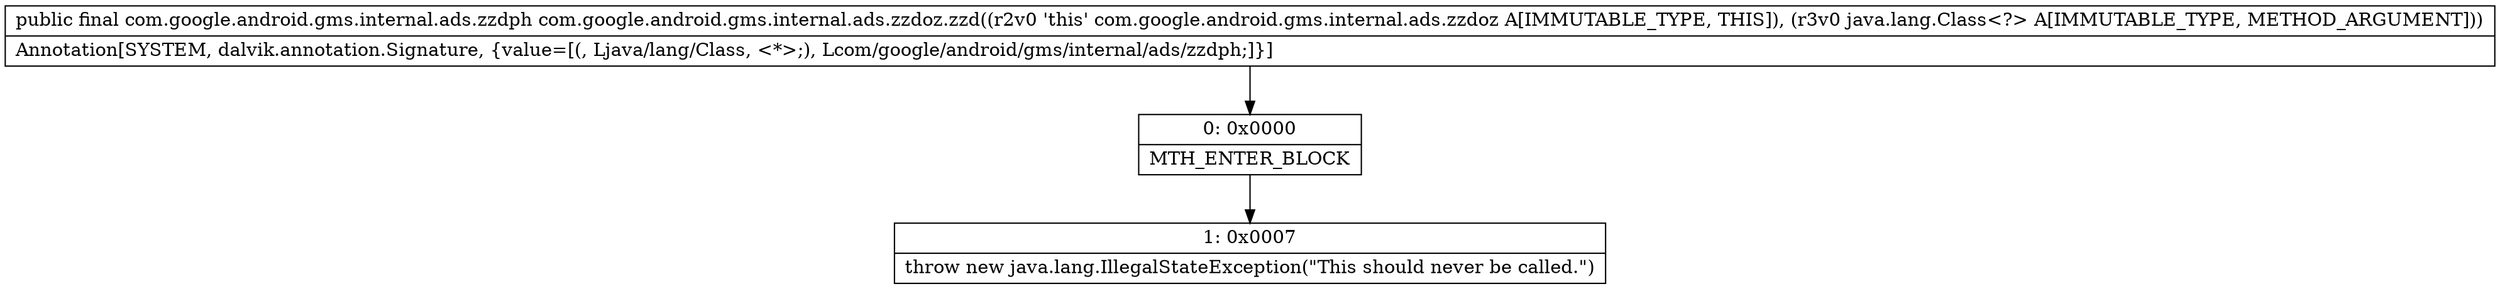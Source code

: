 digraph "CFG forcom.google.android.gms.internal.ads.zzdoz.zzd(Ljava\/lang\/Class;)Lcom\/google\/android\/gms\/internal\/ads\/zzdph;" {
Node_0 [shape=record,label="{0\:\ 0x0000|MTH_ENTER_BLOCK\l}"];
Node_1 [shape=record,label="{1\:\ 0x0007|throw new java.lang.IllegalStateException(\"This should never be called.\")\l}"];
MethodNode[shape=record,label="{public final com.google.android.gms.internal.ads.zzdph com.google.android.gms.internal.ads.zzdoz.zzd((r2v0 'this' com.google.android.gms.internal.ads.zzdoz A[IMMUTABLE_TYPE, THIS]), (r3v0 java.lang.Class\<?\> A[IMMUTABLE_TYPE, METHOD_ARGUMENT]))  | Annotation[SYSTEM, dalvik.annotation.Signature, \{value=[(, Ljava\/lang\/Class, \<*\>;), Lcom\/google\/android\/gms\/internal\/ads\/zzdph;]\}]\l}"];
MethodNode -> Node_0;
Node_0 -> Node_1;
}

